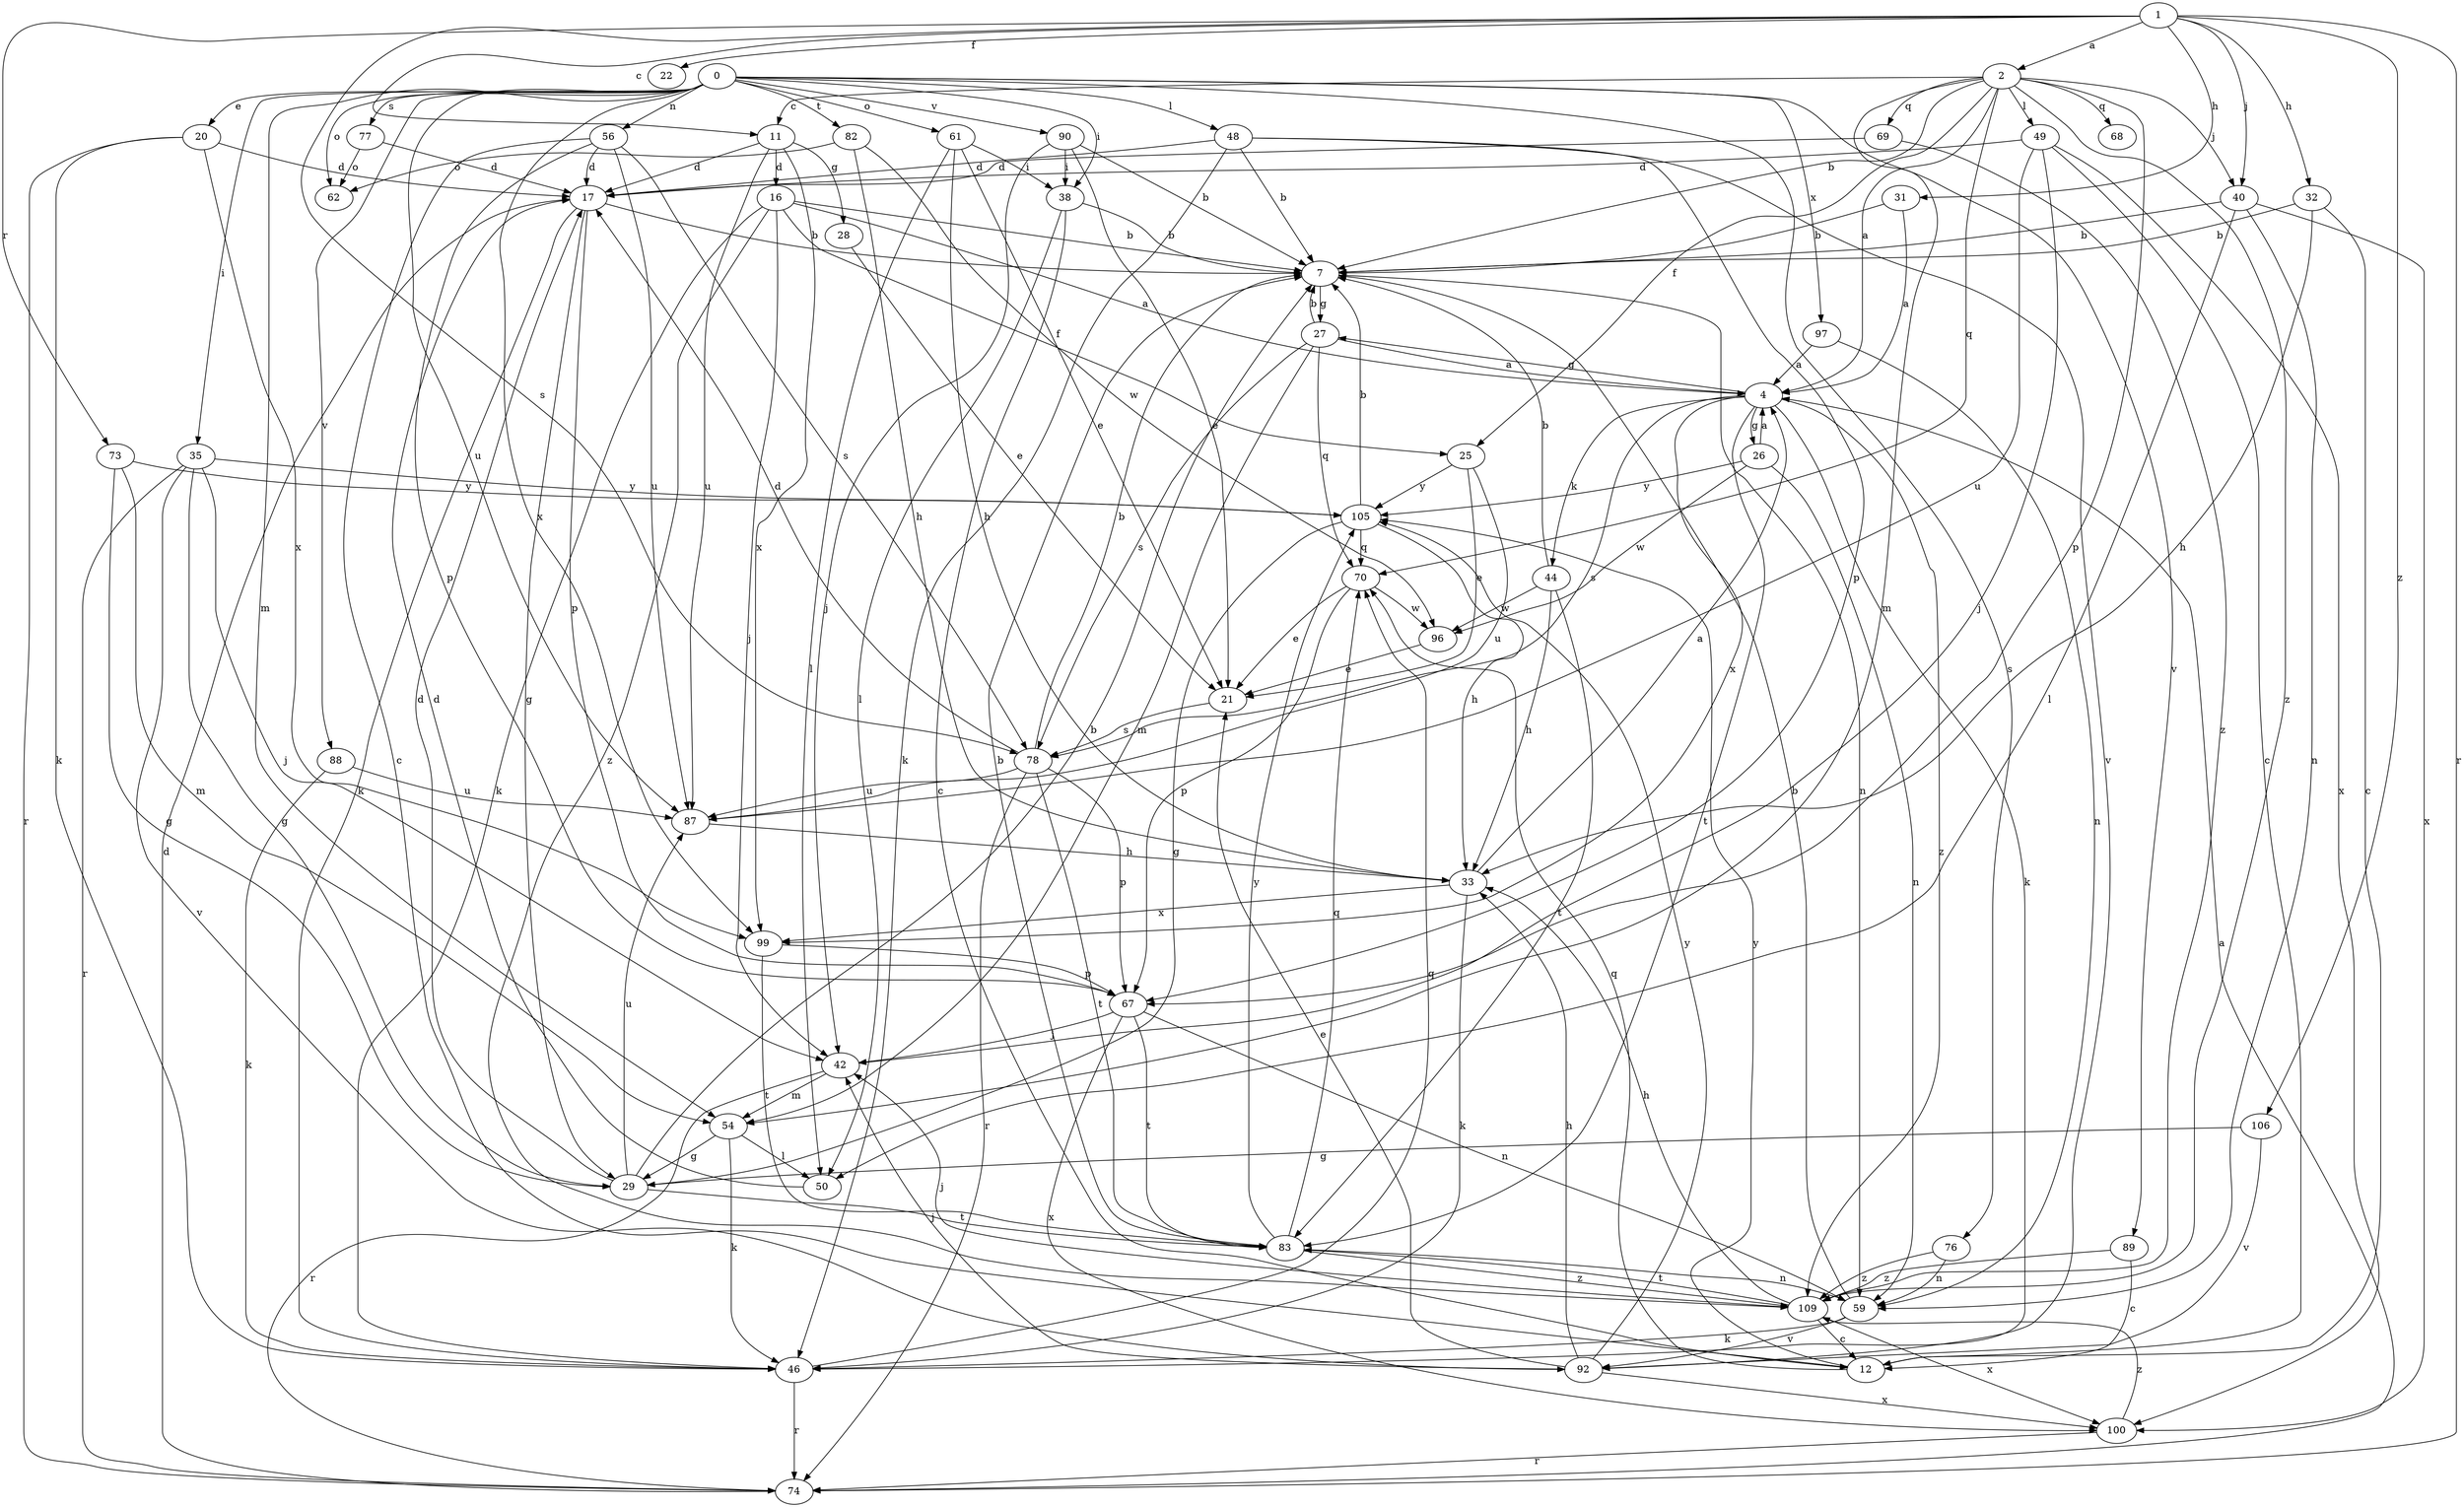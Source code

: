 strict digraph  {
0;
1;
2;
4;
7;
11;
12;
16;
17;
20;
21;
22;
25;
26;
27;
28;
29;
31;
32;
33;
35;
38;
40;
42;
44;
46;
48;
49;
50;
54;
56;
59;
61;
62;
67;
68;
69;
70;
73;
74;
76;
77;
78;
82;
83;
87;
88;
89;
90;
92;
96;
97;
99;
100;
105;
106;
109;
0 -> 20  [label=e];
0 -> 35  [label=i];
0 -> 38  [label=i];
0 -> 48  [label=l];
0 -> 54  [label=m];
0 -> 56  [label=n];
0 -> 61  [label=o];
0 -> 62  [label=o];
0 -> 76  [label=s];
0 -> 77  [label=s];
0 -> 82  [label=t];
0 -> 87  [label=u];
0 -> 88  [label=v];
0 -> 89  [label=v];
0 -> 90  [label=v];
0 -> 97  [label=x];
0 -> 99  [label=x];
1 -> 2  [label=a];
1 -> 11  [label=c];
1 -> 22  [label=f];
1 -> 31  [label=h];
1 -> 32  [label=h];
1 -> 40  [label=j];
1 -> 73  [label=r];
1 -> 74  [label=r];
1 -> 78  [label=s];
1 -> 106  [label=z];
2 -> 4  [label=a];
2 -> 7  [label=b];
2 -> 11  [label=c];
2 -> 25  [label=f];
2 -> 40  [label=j];
2 -> 49  [label=l];
2 -> 54  [label=m];
2 -> 67  [label=p];
2 -> 68  [label=q];
2 -> 69  [label=q];
2 -> 70  [label=q];
2 -> 109  [label=z];
4 -> 26  [label=g];
4 -> 27  [label=g];
4 -> 44  [label=k];
4 -> 46  [label=k];
4 -> 78  [label=s];
4 -> 83  [label=t];
4 -> 99  [label=x];
4 -> 109  [label=z];
7 -> 27  [label=g];
7 -> 59  [label=n];
11 -> 16  [label=d];
11 -> 17  [label=d];
11 -> 28  [label=g];
11 -> 87  [label=u];
11 -> 99  [label=x];
12 -> 70  [label=q];
12 -> 105  [label=y];
16 -> 4  [label=a];
16 -> 7  [label=b];
16 -> 25  [label=f];
16 -> 42  [label=j];
16 -> 46  [label=k];
16 -> 109  [label=z];
17 -> 7  [label=b];
17 -> 29  [label=g];
17 -> 46  [label=k];
17 -> 67  [label=p];
20 -> 17  [label=d];
20 -> 46  [label=k];
20 -> 74  [label=r];
20 -> 99  [label=x];
21 -> 78  [label=s];
25 -> 21  [label=e];
25 -> 87  [label=u];
25 -> 105  [label=y];
26 -> 4  [label=a];
26 -> 59  [label=n];
26 -> 96  [label=w];
26 -> 105  [label=y];
27 -> 4  [label=a];
27 -> 7  [label=b];
27 -> 54  [label=m];
27 -> 70  [label=q];
27 -> 78  [label=s];
28 -> 21  [label=e];
29 -> 7  [label=b];
29 -> 17  [label=d];
29 -> 83  [label=t];
29 -> 87  [label=u];
31 -> 4  [label=a];
31 -> 7  [label=b];
32 -> 7  [label=b];
32 -> 12  [label=c];
32 -> 33  [label=h];
33 -> 4  [label=a];
33 -> 46  [label=k];
33 -> 99  [label=x];
35 -> 29  [label=g];
35 -> 42  [label=j];
35 -> 74  [label=r];
35 -> 92  [label=v];
35 -> 105  [label=y];
38 -> 7  [label=b];
38 -> 12  [label=c];
38 -> 50  [label=l];
40 -> 7  [label=b];
40 -> 50  [label=l];
40 -> 59  [label=n];
40 -> 100  [label=x];
42 -> 54  [label=m];
42 -> 74  [label=r];
44 -> 7  [label=b];
44 -> 33  [label=h];
44 -> 83  [label=t];
44 -> 96  [label=w];
46 -> 70  [label=q];
46 -> 74  [label=r];
48 -> 7  [label=b];
48 -> 17  [label=d];
48 -> 46  [label=k];
48 -> 67  [label=p];
48 -> 92  [label=v];
49 -> 12  [label=c];
49 -> 17  [label=d];
49 -> 42  [label=j];
49 -> 87  [label=u];
49 -> 100  [label=x];
50 -> 17  [label=d];
54 -> 29  [label=g];
54 -> 46  [label=k];
54 -> 50  [label=l];
56 -> 12  [label=c];
56 -> 17  [label=d];
56 -> 67  [label=p];
56 -> 78  [label=s];
56 -> 87  [label=u];
59 -> 7  [label=b];
59 -> 46  [label=k];
59 -> 92  [label=v];
61 -> 21  [label=e];
61 -> 33  [label=h];
61 -> 38  [label=i];
61 -> 50  [label=l];
67 -> 42  [label=j];
67 -> 59  [label=n];
67 -> 83  [label=t];
67 -> 100  [label=x];
69 -> 17  [label=d];
69 -> 109  [label=z];
70 -> 21  [label=e];
70 -> 67  [label=p];
70 -> 96  [label=w];
73 -> 29  [label=g];
73 -> 54  [label=m];
73 -> 105  [label=y];
74 -> 4  [label=a];
74 -> 17  [label=d];
76 -> 59  [label=n];
76 -> 109  [label=z];
77 -> 17  [label=d];
77 -> 62  [label=o];
78 -> 7  [label=b];
78 -> 17  [label=d];
78 -> 67  [label=p];
78 -> 74  [label=r];
78 -> 83  [label=t];
78 -> 87  [label=u];
82 -> 33  [label=h];
82 -> 62  [label=o];
82 -> 96  [label=w];
83 -> 7  [label=b];
83 -> 59  [label=n];
83 -> 70  [label=q];
83 -> 105  [label=y];
83 -> 109  [label=z];
87 -> 33  [label=h];
88 -> 46  [label=k];
88 -> 87  [label=u];
89 -> 12  [label=c];
89 -> 109  [label=z];
90 -> 7  [label=b];
90 -> 21  [label=e];
90 -> 38  [label=i];
90 -> 42  [label=j];
92 -> 21  [label=e];
92 -> 33  [label=h];
92 -> 42  [label=j];
92 -> 100  [label=x];
92 -> 105  [label=y];
96 -> 21  [label=e];
97 -> 4  [label=a];
97 -> 59  [label=n];
99 -> 67  [label=p];
99 -> 83  [label=t];
100 -> 74  [label=r];
100 -> 109  [label=z];
105 -> 7  [label=b];
105 -> 29  [label=g];
105 -> 33  [label=h];
105 -> 70  [label=q];
106 -> 29  [label=g];
106 -> 92  [label=v];
109 -> 12  [label=c];
109 -> 33  [label=h];
109 -> 42  [label=j];
109 -> 83  [label=t];
109 -> 100  [label=x];
}
